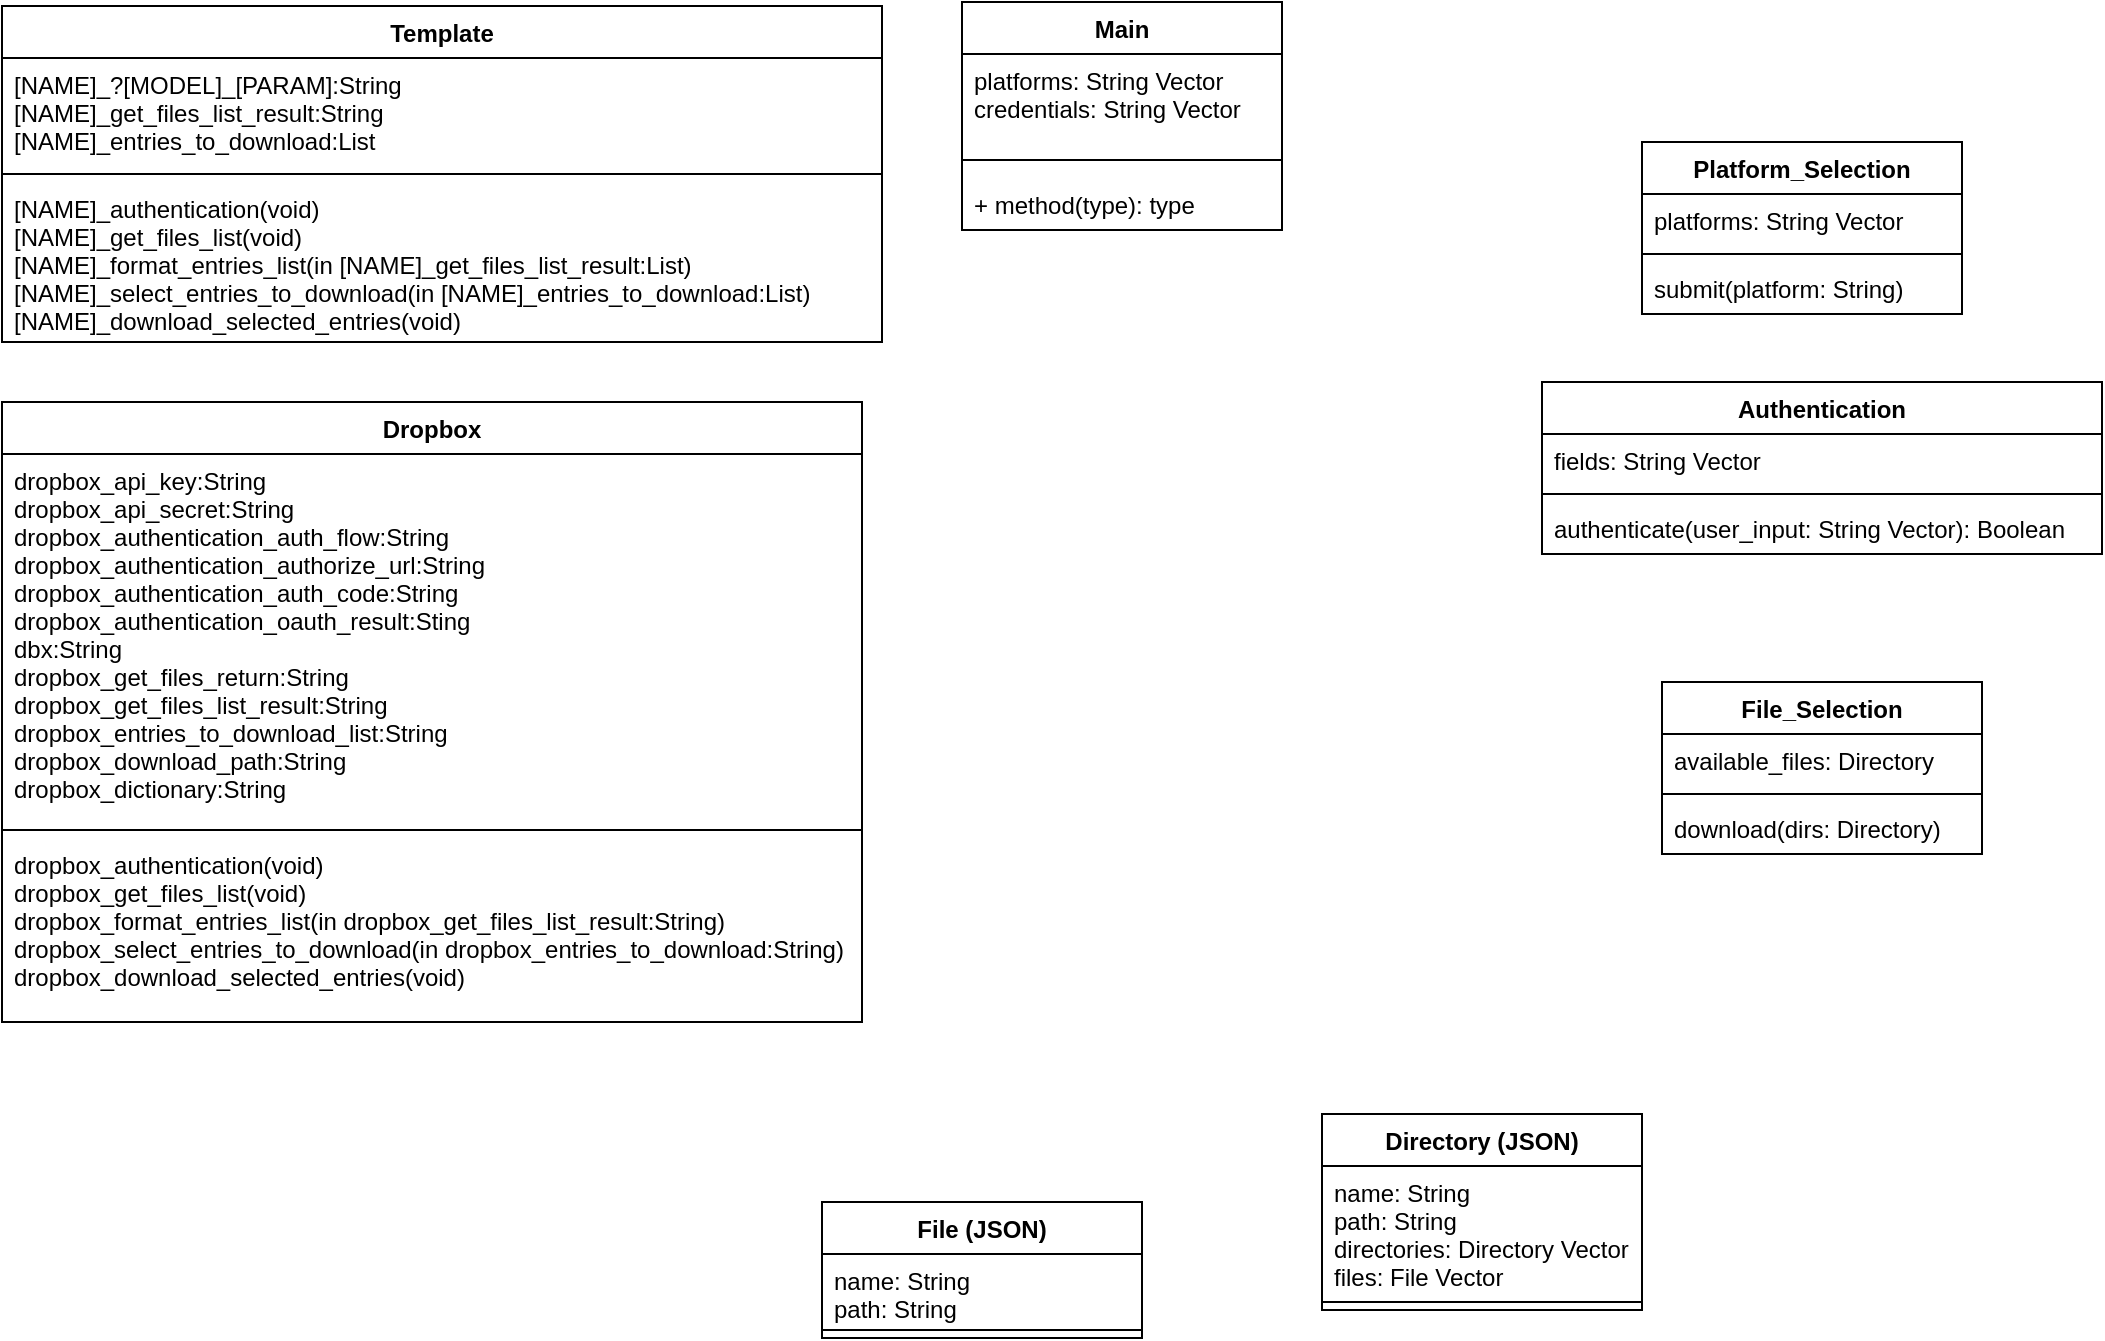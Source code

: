 <mxfile version="12.6.5" type="device"><diagram id="C5RBs43oDa-KdzZeNtuy" name="Page-1"><mxGraphModel dx="1422" dy="816" grid="1" gridSize="10" guides="1" tooltips="1" connect="1" arrows="1" fold="1" page="1" pageScale="1" pageWidth="1169" pageHeight="827" math="0" shadow="0"><root><mxCell id="WIyWlLk6GJQsqaUBKTNV-0"/><mxCell id="WIyWlLk6GJQsqaUBKTNV-1" parent="WIyWlLk6GJQsqaUBKTNV-0"/><mxCell id="XWtVJLDJFeBlqaPUyuqN-3" value="Authentication" style="swimlane;fontStyle=1;align=center;verticalAlign=top;childLayout=stackLayout;horizontal=1;startSize=26;horizontalStack=0;resizeParent=1;resizeParentMax=0;resizeLast=0;collapsible=1;marginBottom=0;" parent="WIyWlLk6GJQsqaUBKTNV-1" vertex="1"><mxGeometry x="830" y="280" width="280" height="86" as="geometry"/></mxCell><mxCell id="XWtVJLDJFeBlqaPUyuqN-4" value="fields: String Vector" style="text;strokeColor=none;fillColor=none;align=left;verticalAlign=top;spacingLeft=4;spacingRight=4;overflow=hidden;rotatable=0;points=[[0,0.5],[1,0.5]];portConstraint=eastwest;" parent="XWtVJLDJFeBlqaPUyuqN-3" vertex="1"><mxGeometry y="26" width="280" height="26" as="geometry"/></mxCell><mxCell id="XWtVJLDJFeBlqaPUyuqN-5" value="" style="line;strokeWidth=1;fillColor=none;align=left;verticalAlign=middle;spacingTop=-1;spacingLeft=3;spacingRight=3;rotatable=0;labelPosition=right;points=[];portConstraint=eastwest;" parent="XWtVJLDJFeBlqaPUyuqN-3" vertex="1"><mxGeometry y="52" width="280" height="8" as="geometry"/></mxCell><mxCell id="XWtVJLDJFeBlqaPUyuqN-6" value="authenticate(user_input: String Vector): Boolean" style="text;strokeColor=none;fillColor=none;align=left;verticalAlign=top;spacingLeft=4;spacingRight=4;overflow=hidden;rotatable=0;points=[[0,0.5],[1,0.5]];portConstraint=eastwest;" parent="XWtVJLDJFeBlqaPUyuqN-3" vertex="1"><mxGeometry y="60" width="280" height="26" as="geometry"/></mxCell><mxCell id="XWtVJLDJFeBlqaPUyuqN-8" value="Main" style="swimlane;fontStyle=1;align=center;verticalAlign=top;childLayout=stackLayout;horizontal=1;startSize=26;horizontalStack=0;resizeParent=1;resizeParentMax=0;resizeLast=0;collapsible=1;marginBottom=0;" parent="WIyWlLk6GJQsqaUBKTNV-1" vertex="1"><mxGeometry x="540" y="90" width="160" height="114" as="geometry"/></mxCell><mxCell id="XWtVJLDJFeBlqaPUyuqN-9" value="platforms: String Vector&#10;credentials: String Vector&#10;" style="text;strokeColor=none;fillColor=none;align=left;verticalAlign=top;spacingLeft=4;spacingRight=4;overflow=hidden;rotatable=0;points=[[0,0.5],[1,0.5]];portConstraint=eastwest;" parent="XWtVJLDJFeBlqaPUyuqN-8" vertex="1"><mxGeometry y="26" width="160" height="44" as="geometry"/></mxCell><mxCell id="XWtVJLDJFeBlqaPUyuqN-10" value="" style="line;strokeWidth=1;fillColor=none;align=left;verticalAlign=middle;spacingTop=-1;spacingLeft=3;spacingRight=3;rotatable=0;labelPosition=right;points=[];portConstraint=eastwest;" parent="XWtVJLDJFeBlqaPUyuqN-8" vertex="1"><mxGeometry y="70" width="160" height="18" as="geometry"/></mxCell><mxCell id="XWtVJLDJFeBlqaPUyuqN-11" value="+ method(type): type" style="text;strokeColor=none;fillColor=none;align=left;verticalAlign=top;spacingLeft=4;spacingRight=4;overflow=hidden;rotatable=0;points=[[0,0.5],[1,0.5]];portConstraint=eastwest;" parent="XWtVJLDJFeBlqaPUyuqN-8" vertex="1"><mxGeometry y="88" width="160" height="26" as="geometry"/></mxCell><mxCell id="XWtVJLDJFeBlqaPUyuqN-14" value="Platform_Selection" style="swimlane;fontStyle=1;align=center;verticalAlign=top;childLayout=stackLayout;horizontal=1;startSize=26;horizontalStack=0;resizeParent=1;resizeParentMax=0;resizeLast=0;collapsible=1;marginBottom=0;" parent="WIyWlLk6GJQsqaUBKTNV-1" vertex="1"><mxGeometry x="880" y="160" width="160" height="86" as="geometry"/></mxCell><mxCell id="XWtVJLDJFeBlqaPUyuqN-15" value="platforms: String Vector" style="text;strokeColor=none;fillColor=none;align=left;verticalAlign=top;spacingLeft=4;spacingRight=4;overflow=hidden;rotatable=0;points=[[0,0.5],[1,0.5]];portConstraint=eastwest;" parent="XWtVJLDJFeBlqaPUyuqN-14" vertex="1"><mxGeometry y="26" width="160" height="26" as="geometry"/></mxCell><mxCell id="XWtVJLDJFeBlqaPUyuqN-16" value="" style="line;strokeWidth=1;fillColor=none;align=left;verticalAlign=middle;spacingTop=-1;spacingLeft=3;spacingRight=3;rotatable=0;labelPosition=right;points=[];portConstraint=eastwest;" parent="XWtVJLDJFeBlqaPUyuqN-14" vertex="1"><mxGeometry y="52" width="160" height="8" as="geometry"/></mxCell><mxCell id="XWtVJLDJFeBlqaPUyuqN-17" value="submit(platform: String)" style="text;strokeColor=none;fillColor=none;align=left;verticalAlign=top;spacingLeft=4;spacingRight=4;overflow=hidden;rotatable=0;points=[[0,0.5],[1,0.5]];portConstraint=eastwest;" parent="XWtVJLDJFeBlqaPUyuqN-14" vertex="1"><mxGeometry y="60" width="160" height="26" as="geometry"/></mxCell><mxCell id="XWtVJLDJFeBlqaPUyuqN-18" value="File_Selection" style="swimlane;fontStyle=1;align=center;verticalAlign=top;childLayout=stackLayout;horizontal=1;startSize=26;horizontalStack=0;resizeParent=1;resizeParentMax=0;resizeLast=0;collapsible=1;marginBottom=0;" parent="WIyWlLk6GJQsqaUBKTNV-1" vertex="1"><mxGeometry x="890" y="430" width="160" height="86" as="geometry"/></mxCell><mxCell id="XWtVJLDJFeBlqaPUyuqN-19" value="available_files: Directory" style="text;strokeColor=none;fillColor=none;align=left;verticalAlign=top;spacingLeft=4;spacingRight=4;overflow=hidden;rotatable=0;points=[[0,0.5],[1,0.5]];portConstraint=eastwest;" parent="XWtVJLDJFeBlqaPUyuqN-18" vertex="1"><mxGeometry y="26" width="160" height="26" as="geometry"/></mxCell><mxCell id="XWtVJLDJFeBlqaPUyuqN-20" value="" style="line;strokeWidth=1;fillColor=none;align=left;verticalAlign=middle;spacingTop=-1;spacingLeft=3;spacingRight=3;rotatable=0;labelPosition=right;points=[];portConstraint=eastwest;" parent="XWtVJLDJFeBlqaPUyuqN-18" vertex="1"><mxGeometry y="52" width="160" height="8" as="geometry"/></mxCell><mxCell id="XWtVJLDJFeBlqaPUyuqN-21" value="download(dirs: Directory)" style="text;strokeColor=none;fillColor=none;align=left;verticalAlign=top;spacingLeft=4;spacingRight=4;overflow=hidden;rotatable=0;points=[[0,0.5],[1,0.5]];portConstraint=eastwest;" parent="XWtVJLDJFeBlqaPUyuqN-18" vertex="1"><mxGeometry y="60" width="160" height="26" as="geometry"/></mxCell><mxCell id="XWtVJLDJFeBlqaPUyuqN-22" value="Directory (JSON)" style="swimlane;fontStyle=1;align=center;verticalAlign=top;childLayout=stackLayout;horizontal=1;startSize=26;horizontalStack=0;resizeParent=1;resizeParentMax=0;resizeLast=0;collapsible=1;marginBottom=0;" parent="WIyWlLk6GJQsqaUBKTNV-1" vertex="1"><mxGeometry x="720" y="646" width="160" height="98" as="geometry"/></mxCell><mxCell id="XWtVJLDJFeBlqaPUyuqN-23" value="name: String&#10;path: String&#10;directories: Directory Vector&#10;files: File Vector" style="text;strokeColor=none;fillColor=none;align=left;verticalAlign=top;spacingLeft=4;spacingRight=4;overflow=hidden;rotatable=0;points=[[0,0.5],[1,0.5]];portConstraint=eastwest;" parent="XWtVJLDJFeBlqaPUyuqN-22" vertex="1"><mxGeometry y="26" width="160" height="64" as="geometry"/></mxCell><mxCell id="XWtVJLDJFeBlqaPUyuqN-24" value="" style="line;strokeWidth=1;fillColor=none;align=left;verticalAlign=middle;spacingTop=-1;spacingLeft=3;spacingRight=3;rotatable=0;labelPosition=right;points=[];portConstraint=eastwest;" parent="XWtVJLDJFeBlqaPUyuqN-22" vertex="1"><mxGeometry y="90" width="160" height="8" as="geometry"/></mxCell><mxCell id="XWtVJLDJFeBlqaPUyuqN-27" value="File (JSON)" style="swimlane;fontStyle=1;align=center;verticalAlign=top;childLayout=stackLayout;horizontal=1;startSize=26;horizontalStack=0;resizeParent=1;resizeParentMax=0;resizeLast=0;collapsible=1;marginBottom=0;" parent="WIyWlLk6GJQsqaUBKTNV-1" vertex="1"><mxGeometry x="470" y="690" width="160" height="68" as="geometry"/></mxCell><mxCell id="XWtVJLDJFeBlqaPUyuqN-28" value="name: String&#10;path: String" style="text;strokeColor=none;fillColor=none;align=left;verticalAlign=top;spacingLeft=4;spacingRight=4;overflow=hidden;rotatable=0;points=[[0,0.5],[1,0.5]];portConstraint=eastwest;" parent="XWtVJLDJFeBlqaPUyuqN-27" vertex="1"><mxGeometry y="26" width="160" height="34" as="geometry"/></mxCell><mxCell id="XWtVJLDJFeBlqaPUyuqN-29" value="" style="line;strokeWidth=1;fillColor=none;align=left;verticalAlign=middle;spacingTop=-1;spacingLeft=3;spacingRight=3;rotatable=0;labelPosition=right;points=[];portConstraint=eastwest;" parent="XWtVJLDJFeBlqaPUyuqN-27" vertex="1"><mxGeometry y="60" width="160" height="8" as="geometry"/></mxCell><mxCell id="VuYZm0qjbYzL9_JQLtvp-0" value="Dropbox" style="swimlane;fontStyle=1;align=center;verticalAlign=top;childLayout=stackLayout;horizontal=1;startSize=26;horizontalStack=0;resizeParent=1;resizeParentMax=0;resizeLast=0;collapsible=1;marginBottom=0;" parent="WIyWlLk6GJQsqaUBKTNV-1" vertex="1"><mxGeometry x="60" y="290" width="430" height="310" as="geometry"/></mxCell><mxCell id="VuYZm0qjbYzL9_JQLtvp-1" value="dropbox_api_key:String&#10;dropbox_api_secret:String&#10;dropbox_authentication_auth_flow:String&#10;dropbox_authentication_authorize_url:String&#10;dropbox_authentication_auth_code:String&#10;dropbox_authentication_oauth_result:Sting &#10;dbx:String&#10;dropbox_get_files_return:String&#10;dropbox_get_files_list_result:String&#10;dropbox_entries_to_download_list:String&#10;dropbox_download_path:String&#10;dropbox_dictionary:String" style="text;strokeColor=none;fillColor=none;align=left;verticalAlign=top;spacingLeft=4;spacingRight=4;overflow=hidden;rotatable=0;points=[[0,0.5],[1,0.5]];portConstraint=eastwest;labelBackgroundColor=none;fontColor=#000000;" parent="VuYZm0qjbYzL9_JQLtvp-0" vertex="1"><mxGeometry y="26" width="430" height="184" as="geometry"/></mxCell><mxCell id="VuYZm0qjbYzL9_JQLtvp-2" value="" style="line;strokeWidth=1;fillColor=none;align=left;verticalAlign=middle;spacingTop=-1;spacingLeft=3;spacingRight=3;rotatable=0;labelPosition=right;points=[];portConstraint=eastwest;" parent="VuYZm0qjbYzL9_JQLtvp-0" vertex="1"><mxGeometry y="210" width="430" height="8" as="geometry"/></mxCell><mxCell id="VuYZm0qjbYzL9_JQLtvp-3" value="dropbox_authentication(void)&#10;dropbox_get_files_list(void)&#10;dropbox_format_entries_list(in dropbox_get_files_list_result:String)&#10;dropbox_select_entries_to_download(in dropbox_entries_to_download:String)&#10;dropbox_download_selected_entries(void)" style="text;strokeColor=none;fillColor=none;align=left;verticalAlign=top;spacingLeft=4;spacingRight=4;overflow=hidden;rotatable=0;points=[[0,0.5],[1,0.5]];portConstraint=eastwest;labelBackgroundColor=#ffffff;" parent="VuYZm0qjbYzL9_JQLtvp-0" vertex="1"><mxGeometry y="218" width="430" height="92" as="geometry"/></mxCell><mxCell id="1gOJ1gNkcal4FqrxBqCz-0" value="Template" style="swimlane;fontStyle=1;align=center;verticalAlign=top;childLayout=stackLayout;horizontal=1;startSize=26;horizontalStack=0;resizeParent=1;resizeParentMax=0;resizeLast=0;collapsible=1;marginBottom=0;" vertex="1" parent="WIyWlLk6GJQsqaUBKTNV-1"><mxGeometry x="60" y="92" width="440" height="168" as="geometry"/></mxCell><mxCell id="1gOJ1gNkcal4FqrxBqCz-1" value="[NAME]_?[MODEL]_[PARAM]:String&#10;[NAME]_get_files_list_result:String&#10;[NAME]_entries_to_download:List" style="text;strokeColor=none;fillColor=none;align=left;verticalAlign=top;spacingLeft=4;spacingRight=4;overflow=hidden;rotatable=0;points=[[0,0.5],[1,0.5]];portConstraint=eastwest;" vertex="1" parent="1gOJ1gNkcal4FqrxBqCz-0"><mxGeometry y="26" width="440" height="54" as="geometry"/></mxCell><mxCell id="1gOJ1gNkcal4FqrxBqCz-2" value="" style="line;strokeWidth=1;fillColor=none;align=left;verticalAlign=middle;spacingTop=-1;spacingLeft=3;spacingRight=3;rotatable=0;labelPosition=right;points=[];portConstraint=eastwest;" vertex="1" parent="1gOJ1gNkcal4FqrxBqCz-0"><mxGeometry y="80" width="440" height="8" as="geometry"/></mxCell><mxCell id="1gOJ1gNkcal4FqrxBqCz-3" value="[NAME]_authentication(void)&#10;[NAME]_get_files_list(void)&#10;[NAME]_format_entries_list(in [NAME]_get_files_list_result:List)&#10;[NAME]_select_entries_to_download(in [NAME]_entries_to_download:List)&#10;[NAME]_download_selected_entries(void)" style="text;strokeColor=none;fillColor=none;align=left;verticalAlign=top;spacingLeft=4;spacingRight=4;overflow=hidden;rotatable=0;points=[[0,0.5],[1,0.5]];portConstraint=eastwest;" vertex="1" parent="1gOJ1gNkcal4FqrxBqCz-0"><mxGeometry y="88" width="440" height="80" as="geometry"/></mxCell></root></mxGraphModel></diagram></mxfile>